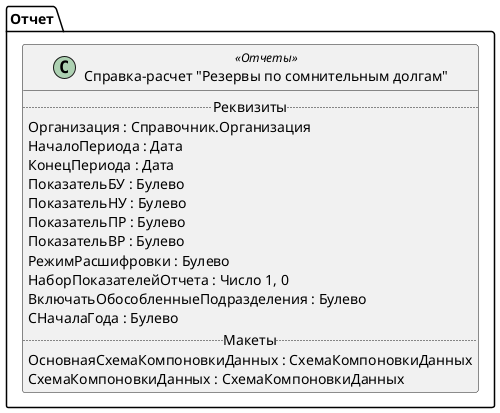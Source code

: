 ﻿@startuml СправкаРасчетРезервыПоСомнительнымДолгам
'!include templates.wsd
'..\include templates.wsd
class Отчет.СправкаРасчетРезервыПоСомнительнымДолгам as "Справка-расчет "Резервы по сомнительным долгам"" <<Отчеты>>
{
..Реквизиты..
Организация : Справочник.Организация
НачалоПериода : Дата
КонецПериода : Дата
ПоказательБУ : Булево
ПоказательНУ : Булево
ПоказательПР : Булево
ПоказательВР : Булево
РежимРасшифровки : Булево
НаборПоказателейОтчета : Число 1, 0
ВключатьОбособленныеПодразделения : Булево
СНачалаГода : Булево
..Макеты..
ОсновнаяСхемаКомпоновкиДанных : СхемаКомпоновкиДанных
СхемаКомпоновкиДанных : СхемаКомпоновкиДанных
}
@enduml
